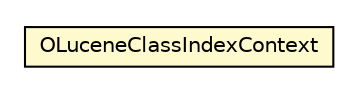 #!/usr/local/bin/dot
#
# Class diagram 
# Generated by UMLGraph version R5_6-24-gf6e263 (http://www.umlgraph.org/)
#

digraph G {
	edge [fontname="Helvetica",fontsize=10,labelfontname="Helvetica",labelfontsize=10];
	node [fontname="Helvetica",fontsize=10,shape=plaintext];
	nodesep=0.25;
	ranksep=0.5;
	// com.orientechnologies.lucene.engine.OLuceneClassIndexContext
	c2369427 [label=<<table title="com.orientechnologies.lucene.engine.OLuceneClassIndexContext" border="0" cellborder="1" cellspacing="0" cellpadding="2" port="p" bgcolor="lemonChiffon" href="./OLuceneClassIndexContext.html">
		<tr><td><table border="0" cellspacing="0" cellpadding="1">
<tr><td align="center" balign="center"> OLuceneClassIndexContext </td></tr>
		</table></td></tr>
		</table>>, URL="./OLuceneClassIndexContext.html", fontname="Helvetica", fontcolor="black", fontsize=10.0];
}

